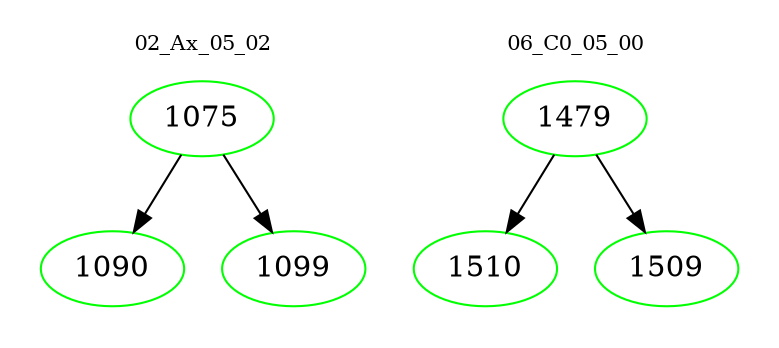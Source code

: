 digraph{
subgraph cluster_0 {
color = white
label = "02_Ax_05_02";
fontsize=10;
T0_1075 [label="1075", color="green"]
T0_1075 -> T0_1090 [color="black"]
T0_1090 [label="1090", color="green"]
T0_1075 -> T0_1099 [color="black"]
T0_1099 [label="1099", color="green"]
}
subgraph cluster_1 {
color = white
label = "06_C0_05_00";
fontsize=10;
T1_1479 [label="1479", color="green"]
T1_1479 -> T1_1510 [color="black"]
T1_1510 [label="1510", color="green"]
T1_1479 -> T1_1509 [color="black"]
T1_1509 [label="1509", color="green"]
}
}
